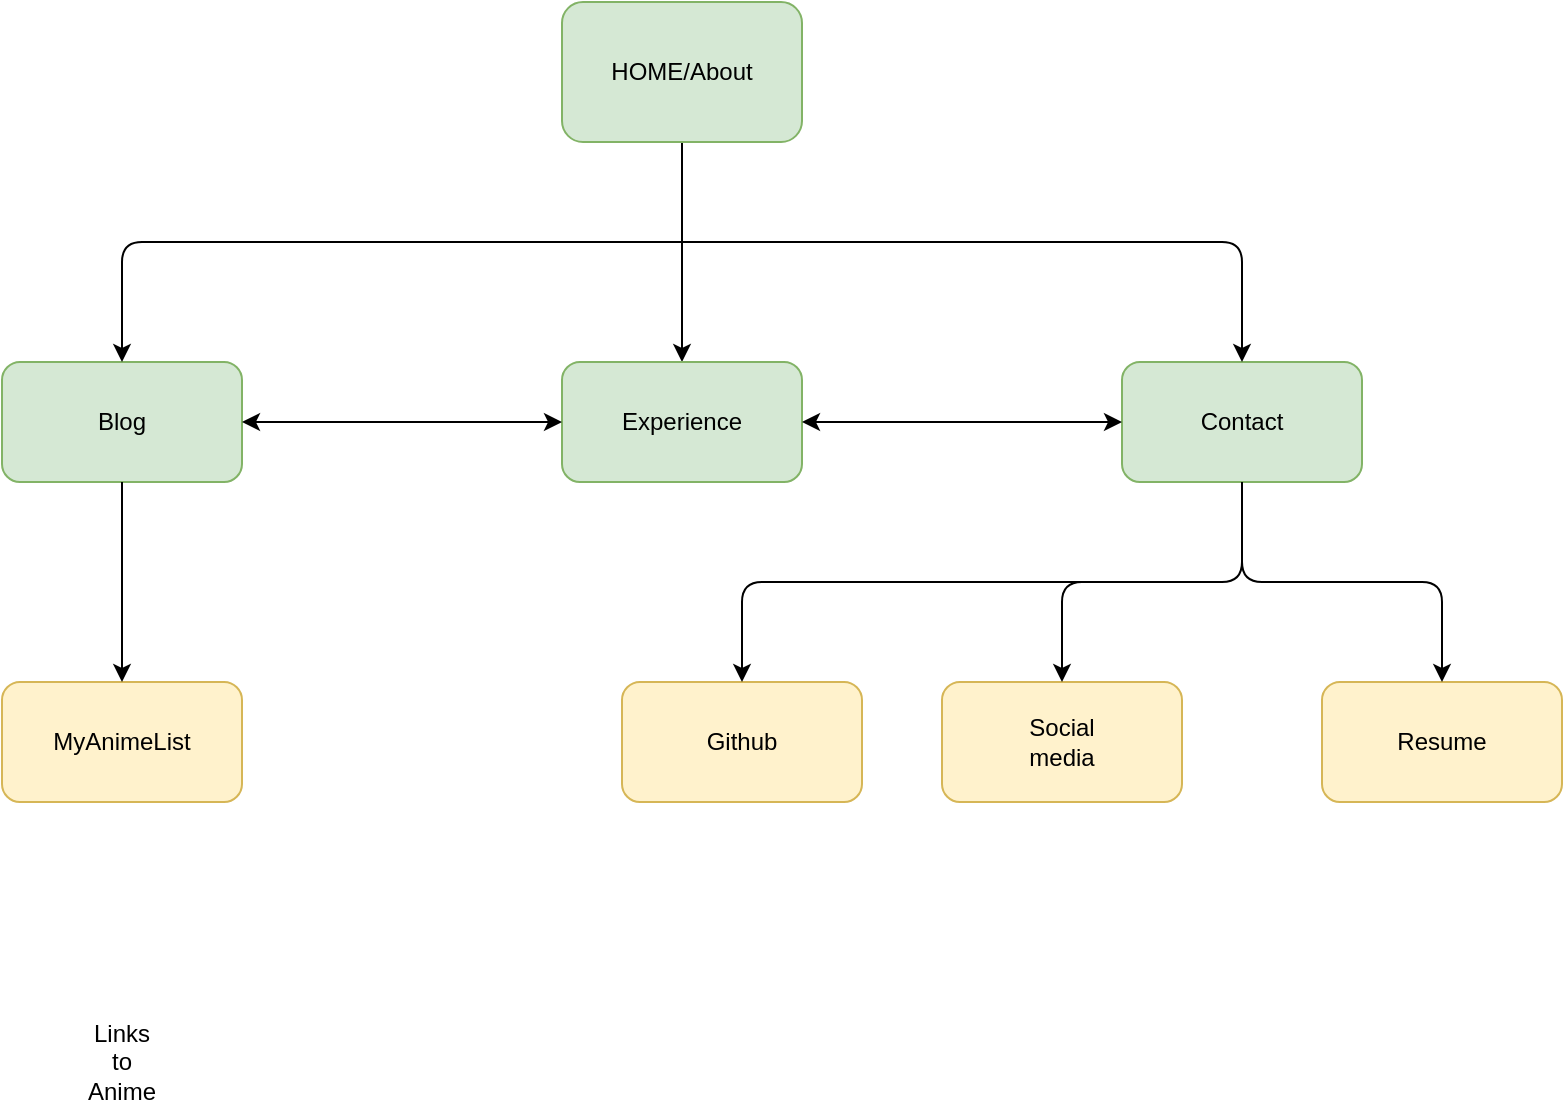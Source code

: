 <mxfile version="13.9.6" type="device"><diagram id="fuKoNz0r4-6y6YPJaaf2" name="Page-1"><mxGraphModel dx="786" dy="514" grid="1" gridSize="10" guides="1" tooltips="1" connect="1" arrows="1" fold="1" page="1" pageScale="1" pageWidth="850" pageHeight="1100" math="0" shadow="0"><root><mxCell id="0"/><mxCell id="1" parent="0"/><mxCell id="51wb-IldWItehQMxpeGs-17" style="edgeStyle=orthogonalEdgeStyle;rounded=0;orthogonalLoop=1;jettySize=auto;html=1;exitX=0.5;exitY=1;exitDx=0;exitDy=0;entryX=0.5;entryY=0;entryDx=0;entryDy=0;" parent="1" source="51wb-IldWItehQMxpeGs-1" target="51wb-IldWItehQMxpeGs-3" edge="1"><mxGeometry relative="1" as="geometry"><Array as="points"><mxPoint x="380" y="130"/><mxPoint x="380" y="240"/></Array></mxGeometry></mxCell><mxCell id="51wb-IldWItehQMxpeGs-1" value="" style="rounded=1;whiteSpace=wrap;html=1;fillColor=#d5e8d4;strokeColor=#82b366;" parent="1" vertex="1"><mxGeometry x="320" y="60" width="120" height="70" as="geometry"/></mxCell><mxCell id="51wb-IldWItehQMxpeGs-2" value="" style="rounded=1;whiteSpace=wrap;html=1;fillColor=#d5e8d4;strokeColor=#82b366;" parent="1" vertex="1"><mxGeometry x="40" y="240" width="120" height="60" as="geometry"/></mxCell><mxCell id="51wb-IldWItehQMxpeGs-3" value="" style="rounded=1;whiteSpace=wrap;html=1;fillColor=#d5e8d4;strokeColor=#82b366;" parent="1" vertex="1"><mxGeometry x="320" y="240" width="120" height="60" as="geometry"/></mxCell><mxCell id="51wb-IldWItehQMxpeGs-4" value="" style="rounded=1;whiteSpace=wrap;html=1;fillColor=#d5e8d4;strokeColor=#82b366;" parent="1" vertex="1"><mxGeometry x="600" y="240" width="120" height="60" as="geometry"/></mxCell><mxCell id="51wb-IldWItehQMxpeGs-5" value="HOME/About" style="text;html=1;strokeColor=none;fillColor=none;align=center;verticalAlign=middle;whiteSpace=wrap;rounded=0;" parent="1" vertex="1"><mxGeometry x="360" y="85" width="40" height="20" as="geometry"/></mxCell><mxCell id="51wb-IldWItehQMxpeGs-8" value="Blog" style="text;html=1;strokeColor=none;fillColor=none;align=center;verticalAlign=middle;whiteSpace=wrap;rounded=0;" parent="1" vertex="1"><mxGeometry x="80" y="260" width="40" height="20" as="geometry"/></mxCell><mxCell id="51wb-IldWItehQMxpeGs-9" value="Contact" style="text;html=1;strokeColor=none;fillColor=none;align=center;verticalAlign=middle;whiteSpace=wrap;rounded=0;" parent="1" vertex="1"><mxGeometry x="640" y="260" width="40" height="20" as="geometry"/></mxCell><mxCell id="51wb-IldWItehQMxpeGs-15" value="Experience" style="text;html=1;strokeColor=none;fillColor=none;align=center;verticalAlign=middle;whiteSpace=wrap;rounded=0;" parent="1" vertex="1"><mxGeometry x="360" y="260" width="40" height="20" as="geometry"/></mxCell><mxCell id="51wb-IldWItehQMxpeGs-19" value="" style="endArrow=classic;html=1;entryX=0.5;entryY=0;entryDx=0;entryDy=0;" parent="1" target="51wb-IldWItehQMxpeGs-2" edge="1"><mxGeometry width="50" height="50" relative="1" as="geometry"><mxPoint x="400" y="180" as="sourcePoint"/><mxPoint x="450" y="550" as="targetPoint"/><Array as="points"><mxPoint x="100" y="180"/></Array></mxGeometry></mxCell><mxCell id="51wb-IldWItehQMxpeGs-20" value="" style="endArrow=classic;html=1;entryX=0.5;entryY=0;entryDx=0;entryDy=0;" parent="1" target="51wb-IldWItehQMxpeGs-4" edge="1"><mxGeometry width="50" height="50" relative="1" as="geometry"><mxPoint x="400" y="180" as="sourcePoint"/><mxPoint x="450" y="550" as="targetPoint"/><Array as="points"><mxPoint x="660" y="180"/></Array></mxGeometry></mxCell><mxCell id="51wb-IldWItehQMxpeGs-23" value="" style="rounded=1;whiteSpace=wrap;html=1;fillColor=#fff2cc;strokeColor=#d6b656;" parent="1" vertex="1"><mxGeometry x="510" y="400" width="120" height="60" as="geometry"/></mxCell><mxCell id="51wb-IldWItehQMxpeGs-24" value="" style="rounded=1;whiteSpace=wrap;html=1;fillColor=#fff2cc;strokeColor=#d6b656;" parent="1" vertex="1"><mxGeometry x="700" y="400" width="120" height="60" as="geometry"/></mxCell><mxCell id="51wb-IldWItehQMxpeGs-27" value="MyAnimeList" style="rounded=1;whiteSpace=wrap;html=1;fillColor=#fff2cc;strokeColor=#d6b656;" parent="1" vertex="1"><mxGeometry x="40" y="400" width="120" height="60" as="geometry"/></mxCell><mxCell id="51wb-IldWItehQMxpeGs-28" value="" style="endArrow=classic;html=1;exitX=0.5;exitY=1;exitDx=0;exitDy=0;" parent="1" source="51wb-IldWItehQMxpeGs-2" edge="1"><mxGeometry width="50" height="50" relative="1" as="geometry"><mxPoint x="400" y="600" as="sourcePoint"/><mxPoint x="100" y="400" as="targetPoint"/></mxGeometry></mxCell><mxCell id="51wb-IldWItehQMxpeGs-29" value="" style="endArrow=classic;startArrow=classic;html=1;exitX=1;exitY=0.5;exitDx=0;exitDy=0;entryX=0;entryY=0.5;entryDx=0;entryDy=0;" parent="1" source="51wb-IldWItehQMxpeGs-2" target="51wb-IldWItehQMxpeGs-3" edge="1"><mxGeometry width="50" height="50" relative="1" as="geometry"><mxPoint x="400" y="600" as="sourcePoint"/><mxPoint x="450" y="550" as="targetPoint"/></mxGeometry></mxCell><mxCell id="51wb-IldWItehQMxpeGs-30" value="" style="endArrow=classic;startArrow=classic;html=1;entryX=0;entryY=0.5;entryDx=0;entryDy=0;exitX=1;exitY=0.5;exitDx=0;exitDy=0;" parent="1" source="51wb-IldWItehQMxpeGs-3" target="51wb-IldWItehQMxpeGs-4" edge="1"><mxGeometry width="50" height="50" relative="1" as="geometry"><mxPoint x="400" y="600" as="sourcePoint"/><mxPoint x="450" y="550" as="targetPoint"/></mxGeometry></mxCell><mxCell id="51wb-IldWItehQMxpeGs-32" value="" style="endArrow=classic;html=1;exitX=0.5;exitY=1;exitDx=0;exitDy=0;entryX=0.5;entryY=0;entryDx=0;entryDy=0;" parent="1" source="51wb-IldWItehQMxpeGs-4" target="51wb-IldWItehQMxpeGs-23" edge="1"><mxGeometry width="50" height="50" relative="1" as="geometry"><mxPoint x="400" y="600" as="sourcePoint"/><mxPoint x="450" y="550" as="targetPoint"/><Array as="points"><mxPoint x="660" y="350"/><mxPoint x="570" y="350"/></Array></mxGeometry></mxCell><mxCell id="51wb-IldWItehQMxpeGs-34" value="" style="endArrow=classic;html=1;exitX=0.5;exitY=1;exitDx=0;exitDy=0;entryX=0.5;entryY=0;entryDx=0;entryDy=0;" parent="1" source="51wb-IldWItehQMxpeGs-4" target="51wb-IldWItehQMxpeGs-24" edge="1"><mxGeometry width="50" height="50" relative="1" as="geometry"><mxPoint x="400" y="600" as="sourcePoint"/><mxPoint x="450" y="550" as="targetPoint"/><Array as="points"><mxPoint x="660" y="350"/><mxPoint x="760" y="350"/></Array></mxGeometry></mxCell><mxCell id="51wb-IldWItehQMxpeGs-37" value="Social media" style="text;html=1;strokeColor=none;fillColor=none;align=center;verticalAlign=middle;whiteSpace=wrap;rounded=0;" parent="1" vertex="1"><mxGeometry x="550" y="420" width="40" height="20" as="geometry"/></mxCell><mxCell id="51wb-IldWItehQMxpeGs-39" value="Resume" style="text;html=1;strokeColor=none;fillColor=none;align=center;verticalAlign=middle;whiteSpace=wrap;rounded=0;" parent="1" vertex="1"><mxGeometry x="740" y="420" width="40" height="20" as="geometry"/></mxCell><mxCell id="51wb-IldWItehQMxpeGs-40" value="Links to Anime" style="text;html=1;strokeColor=none;fillColor=none;align=center;verticalAlign=middle;whiteSpace=wrap;rounded=0;" parent="1" vertex="1"><mxGeometry x="80" y="580" width="40" height="20" as="geometry"/></mxCell><mxCell id="DdCf1zNLiLpTPQ9Xs5I_-1" value="" style="rounded=1;whiteSpace=wrap;html=1;fillColor=#fff2cc;strokeColor=#d6b656;" vertex="1" parent="1"><mxGeometry x="350" y="400" width="120" height="60" as="geometry"/></mxCell><mxCell id="DdCf1zNLiLpTPQ9Xs5I_-2" value="Github" style="text;html=1;strokeColor=none;fillColor=none;align=center;verticalAlign=middle;whiteSpace=wrap;rounded=0;" vertex="1" parent="1"><mxGeometry x="390" y="420" width="40" height="20" as="geometry"/></mxCell><mxCell id="DdCf1zNLiLpTPQ9Xs5I_-5" value="" style="endArrow=classic;html=1;entryX=0.5;entryY=0;entryDx=0;entryDy=0;" edge="1" parent="1" target="DdCf1zNLiLpTPQ9Xs5I_-1"><mxGeometry width="50" height="50" relative="1" as="geometry"><mxPoint x="650" y="350" as="sourcePoint"/><mxPoint x="440" y="300" as="targetPoint"/><Array as="points"><mxPoint x="410" y="350"/></Array></mxGeometry></mxCell></root></mxGraphModel></diagram></mxfile>